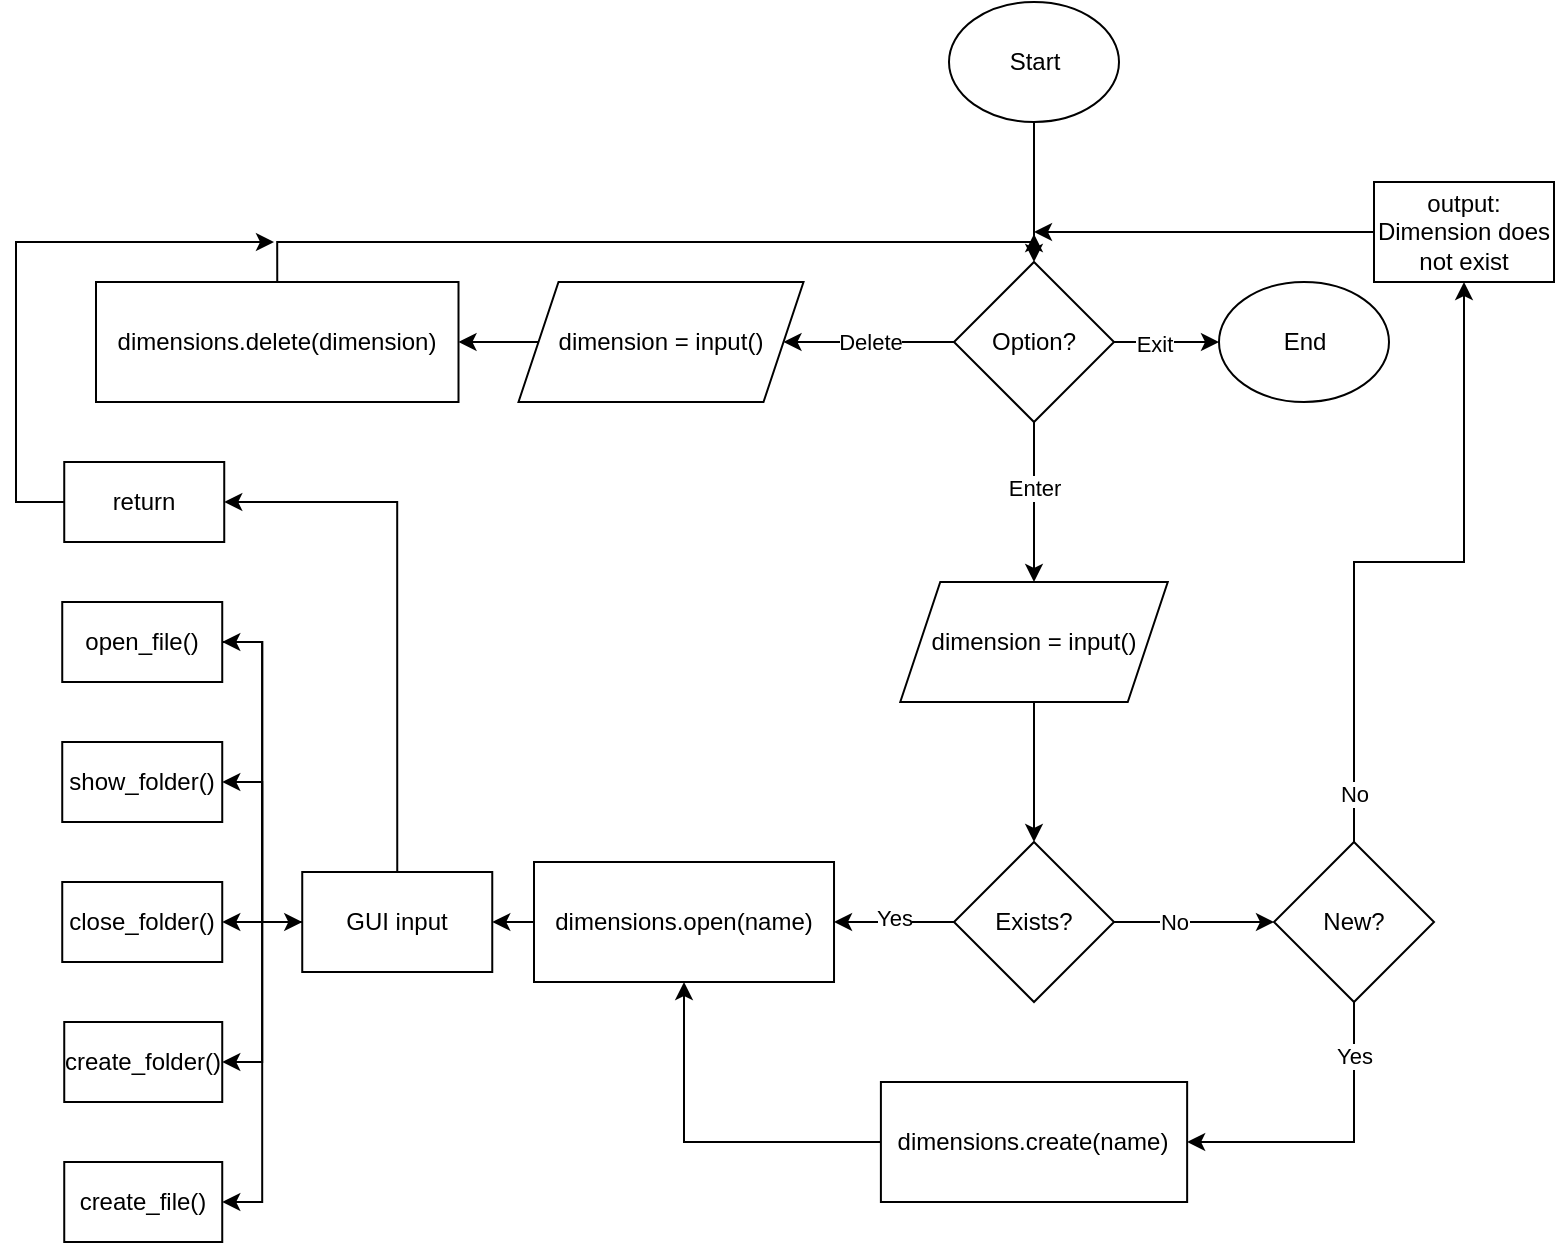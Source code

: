 <mxfile version="26.0.4">
  <diagram name="Page-1" id="RBolWIowSi4NTUFdvkCY">
    <mxGraphModel dx="824" dy="1127" grid="1" gridSize="10" guides="1" tooltips="1" connect="1" arrows="1" fold="1" page="0" pageScale="1" pageWidth="850" pageHeight="1100" math="0" shadow="0">
      <root>
        <mxCell id="0" />
        <mxCell id="1" parent="0" />
        <mxCell id="b3yPLvnxk9zS5zxye2hK-3" value="" style="edgeStyle=orthogonalEdgeStyle;rounded=0;orthogonalLoop=1;jettySize=auto;html=1;" edge="1" parent="1" source="b3yPLvnxk9zS5zxye2hK-1" target="b3yPLvnxk9zS5zxye2hK-2">
          <mxGeometry relative="1" as="geometry" />
        </mxCell>
        <mxCell id="b3yPLvnxk9zS5zxye2hK-1" value="Start" style="ellipse;whiteSpace=wrap;html=1;" vertex="1" parent="1">
          <mxGeometry x="497.5" y="160" width="85" height="60" as="geometry" />
        </mxCell>
        <mxCell id="b3yPLvnxk9zS5zxye2hK-5" value="" style="edgeStyle=orthogonalEdgeStyle;rounded=0;orthogonalLoop=1;jettySize=auto;html=1;" edge="1" parent="1" source="b3yPLvnxk9zS5zxye2hK-2" target="b3yPLvnxk9zS5zxye2hK-4">
          <mxGeometry relative="1" as="geometry" />
        </mxCell>
        <mxCell id="b3yPLvnxk9zS5zxye2hK-19" value="Exit" style="edgeLabel;html=1;align=center;verticalAlign=middle;resizable=0;points=[];" vertex="1" connectable="0" parent="b3yPLvnxk9zS5zxye2hK-5">
          <mxGeometry x="-0.238" y="-1" relative="1" as="geometry">
            <mxPoint as="offset" />
          </mxGeometry>
        </mxCell>
        <mxCell id="b3yPLvnxk9zS5zxye2hK-7" value="" style="edgeStyle=orthogonalEdgeStyle;rounded=0;orthogonalLoop=1;jettySize=auto;html=1;" edge="1" parent="1" source="b3yPLvnxk9zS5zxye2hK-2" target="b3yPLvnxk9zS5zxye2hK-6">
          <mxGeometry relative="1" as="geometry" />
        </mxCell>
        <mxCell id="b3yPLvnxk9zS5zxye2hK-8" value="Enter" style="edgeLabel;html=1;align=center;verticalAlign=middle;resizable=0;points=[];" vertex="1" connectable="0" parent="b3yPLvnxk9zS5zxye2hK-7">
          <mxGeometry x="-0.179" relative="1" as="geometry">
            <mxPoint as="offset" />
          </mxGeometry>
        </mxCell>
        <mxCell id="b3yPLvnxk9zS5zxye2hK-10" value="" style="edgeStyle=orthogonalEdgeStyle;rounded=0;orthogonalLoop=1;jettySize=auto;html=1;" edge="1" parent="1" source="b3yPLvnxk9zS5zxye2hK-2" target="b3yPLvnxk9zS5zxye2hK-9">
          <mxGeometry relative="1" as="geometry" />
        </mxCell>
        <mxCell id="b3yPLvnxk9zS5zxye2hK-17" value="Delete" style="edgeLabel;html=1;align=center;verticalAlign=middle;resizable=0;points=[];" vertex="1" connectable="0" parent="b3yPLvnxk9zS5zxye2hK-10">
          <mxGeometry x="-0.009" y="1" relative="1" as="geometry">
            <mxPoint y="-1" as="offset" />
          </mxGeometry>
        </mxCell>
        <mxCell id="b3yPLvnxk9zS5zxye2hK-2" value="Option?" style="rhombus;whiteSpace=wrap;html=1;" vertex="1" parent="1">
          <mxGeometry x="500" y="290" width="80" height="80" as="geometry" />
        </mxCell>
        <mxCell id="b3yPLvnxk9zS5zxye2hK-4" value="End" style="ellipse;whiteSpace=wrap;html=1;" vertex="1" parent="1">
          <mxGeometry x="632.5" y="300" width="85" height="60" as="geometry" />
        </mxCell>
        <mxCell id="b3yPLvnxk9zS5zxye2hK-16" value="" style="edgeStyle=orthogonalEdgeStyle;rounded=0;orthogonalLoop=1;jettySize=auto;html=1;" edge="1" parent="1" source="b3yPLvnxk9zS5zxye2hK-6" target="b3yPLvnxk9zS5zxye2hK-15">
          <mxGeometry relative="1" as="geometry" />
        </mxCell>
        <mxCell id="b3yPLvnxk9zS5zxye2hK-6" value="dimension = input()" style="shape=parallelogram;perimeter=parallelogramPerimeter;whiteSpace=wrap;html=1;fixedSize=1;" vertex="1" parent="1">
          <mxGeometry x="473.13" y="450" width="133.75" height="60" as="geometry" />
        </mxCell>
        <mxCell id="b3yPLvnxk9zS5zxye2hK-12" value="" style="edgeStyle=orthogonalEdgeStyle;rounded=0;orthogonalLoop=1;jettySize=auto;html=1;" edge="1" parent="1" source="b3yPLvnxk9zS5zxye2hK-9" target="b3yPLvnxk9zS5zxye2hK-11">
          <mxGeometry relative="1" as="geometry" />
        </mxCell>
        <mxCell id="b3yPLvnxk9zS5zxye2hK-9" value="dimension = input()" style="shape=parallelogram;perimeter=parallelogramPerimeter;whiteSpace=wrap;html=1;fixedSize=1;" vertex="1" parent="1">
          <mxGeometry x="282.25" y="300" width="142.5" height="60" as="geometry" />
        </mxCell>
        <mxCell id="b3yPLvnxk9zS5zxye2hK-14" style="edgeStyle=orthogonalEdgeStyle;rounded=0;orthogonalLoop=1;jettySize=auto;html=1;exitX=0.5;exitY=0;exitDx=0;exitDy=0;" edge="1" parent="1" source="b3yPLvnxk9zS5zxye2hK-11">
          <mxGeometry relative="1" as="geometry">
            <mxPoint x="540" y="276" as="targetPoint" />
            <Array as="points">
              <mxPoint x="162" y="280" />
              <mxPoint x="540" y="280" />
            </Array>
          </mxGeometry>
        </mxCell>
        <mxCell id="b3yPLvnxk9zS5zxye2hK-11" value="dimensions.delete(dimension)" style="whiteSpace=wrap;html=1;" vertex="1" parent="1">
          <mxGeometry x="71" y="300" width="181.25" height="60" as="geometry" />
        </mxCell>
        <mxCell id="b3yPLvnxk9zS5zxye2hK-21" value="" style="edgeStyle=orthogonalEdgeStyle;rounded=0;orthogonalLoop=1;jettySize=auto;html=1;" edge="1" parent="1" source="b3yPLvnxk9zS5zxye2hK-15" target="b3yPLvnxk9zS5zxye2hK-20">
          <mxGeometry relative="1" as="geometry" />
        </mxCell>
        <mxCell id="b3yPLvnxk9zS5zxye2hK-22" value="No" style="edgeLabel;html=1;align=center;verticalAlign=middle;resizable=0;points=[];" vertex="1" connectable="0" parent="b3yPLvnxk9zS5zxye2hK-21">
          <mxGeometry x="0.05" y="-2" relative="1" as="geometry">
            <mxPoint x="-12" y="-2" as="offset" />
          </mxGeometry>
        </mxCell>
        <mxCell id="b3yPLvnxk9zS5zxye2hK-24" value="" style="edgeStyle=orthogonalEdgeStyle;rounded=0;orthogonalLoop=1;jettySize=auto;html=1;" edge="1" parent="1" source="b3yPLvnxk9zS5zxye2hK-15" target="b3yPLvnxk9zS5zxye2hK-23">
          <mxGeometry relative="1" as="geometry" />
        </mxCell>
        <mxCell id="b3yPLvnxk9zS5zxye2hK-25" value="Yes" style="edgeLabel;html=1;align=center;verticalAlign=middle;resizable=0;points=[];" vertex="1" connectable="0" parent="b3yPLvnxk9zS5zxye2hK-24">
          <mxGeometry x="0.0" y="-2" relative="1" as="geometry">
            <mxPoint as="offset" />
          </mxGeometry>
        </mxCell>
        <mxCell id="b3yPLvnxk9zS5zxye2hK-15" value="Exists?" style="rhombus;whiteSpace=wrap;html=1;" vertex="1" parent="1">
          <mxGeometry x="500.005" y="580" width="80" height="80" as="geometry" />
        </mxCell>
        <mxCell id="b3yPLvnxk9zS5zxye2hK-27" value="" style="edgeStyle=orthogonalEdgeStyle;rounded=0;orthogonalLoop=1;jettySize=auto;html=1;" edge="1" parent="1" source="b3yPLvnxk9zS5zxye2hK-20" target="b3yPLvnxk9zS5zxye2hK-26">
          <mxGeometry relative="1" as="geometry" />
        </mxCell>
        <mxCell id="b3yPLvnxk9zS5zxye2hK-29" value="No" style="edgeLabel;html=1;align=center;verticalAlign=middle;resizable=0;points=[];" vertex="1" connectable="0" parent="b3yPLvnxk9zS5zxye2hK-27">
          <mxGeometry x="-0.858" relative="1" as="geometry">
            <mxPoint as="offset" />
          </mxGeometry>
        </mxCell>
        <mxCell id="b3yPLvnxk9zS5zxye2hK-32" style="edgeStyle=orthogonalEdgeStyle;rounded=0;orthogonalLoop=1;jettySize=auto;html=1;exitX=0.5;exitY=1;exitDx=0;exitDy=0;entryX=1;entryY=0.5;entryDx=0;entryDy=0;" edge="1" parent="1" source="b3yPLvnxk9zS5zxye2hK-20" target="b3yPLvnxk9zS5zxye2hK-30">
          <mxGeometry relative="1" as="geometry" />
        </mxCell>
        <mxCell id="b3yPLvnxk9zS5zxye2hK-34" value="Yes" style="edgeLabel;html=1;align=center;verticalAlign=middle;resizable=0;points=[];" vertex="1" connectable="0" parent="b3yPLvnxk9zS5zxye2hK-32">
          <mxGeometry x="-0.648" relative="1" as="geometry">
            <mxPoint as="offset" />
          </mxGeometry>
        </mxCell>
        <mxCell id="b3yPLvnxk9zS5zxye2hK-20" value="New?" style="rhombus;whiteSpace=wrap;html=1;" vertex="1" parent="1">
          <mxGeometry x="660.005" y="580" width="80" height="80" as="geometry" />
        </mxCell>
        <mxCell id="b3yPLvnxk9zS5zxye2hK-36" value="" style="edgeStyle=orthogonalEdgeStyle;rounded=0;orthogonalLoop=1;jettySize=auto;html=1;" edge="1" parent="1" source="b3yPLvnxk9zS5zxye2hK-23" target="b3yPLvnxk9zS5zxye2hK-35">
          <mxGeometry relative="1" as="geometry" />
        </mxCell>
        <mxCell id="b3yPLvnxk9zS5zxye2hK-23" value="dimensions.open(name)" style="whiteSpace=wrap;html=1;" vertex="1" parent="1">
          <mxGeometry x="290" y="590" width="150.01" height="60" as="geometry" />
        </mxCell>
        <mxCell id="b3yPLvnxk9zS5zxye2hK-28" style="edgeStyle=orthogonalEdgeStyle;rounded=0;orthogonalLoop=1;jettySize=auto;html=1;" edge="1" parent="1" source="b3yPLvnxk9zS5zxye2hK-26">
          <mxGeometry relative="1" as="geometry">
            <mxPoint x="540" y="275" as="targetPoint" />
          </mxGeometry>
        </mxCell>
        <mxCell id="b3yPLvnxk9zS5zxye2hK-26" value="output: Dimension does not exist" style="whiteSpace=wrap;html=1;" vertex="1" parent="1">
          <mxGeometry x="710" y="250" width="90" height="50" as="geometry" />
        </mxCell>
        <mxCell id="b3yPLvnxk9zS5zxye2hK-33" style="edgeStyle=orthogonalEdgeStyle;rounded=0;orthogonalLoop=1;jettySize=auto;html=1;exitX=0;exitY=0.5;exitDx=0;exitDy=0;entryX=0.5;entryY=1;entryDx=0;entryDy=0;" edge="1" parent="1" source="b3yPLvnxk9zS5zxye2hK-30" target="b3yPLvnxk9zS5zxye2hK-23">
          <mxGeometry relative="1" as="geometry" />
        </mxCell>
        <mxCell id="b3yPLvnxk9zS5zxye2hK-30" value="dimensions.create(name)" style="whiteSpace=wrap;html=1;" vertex="1" parent="1">
          <mxGeometry x="463.45" y="700" width="153.12" height="60" as="geometry" />
        </mxCell>
        <mxCell id="b3yPLvnxk9zS5zxye2hK-44" style="edgeStyle=orthogonalEdgeStyle;rounded=0;orthogonalLoop=1;jettySize=auto;html=1;exitX=0;exitY=0.5;exitDx=0;exitDy=0;entryX=1;entryY=0.5;entryDx=0;entryDy=0;" edge="1" parent="1" source="b3yPLvnxk9zS5zxye2hK-35" target="b3yPLvnxk9zS5zxye2hK-39">
          <mxGeometry relative="1" as="geometry" />
        </mxCell>
        <mxCell id="b3yPLvnxk9zS5zxye2hK-45" style="edgeStyle=orthogonalEdgeStyle;rounded=0;orthogonalLoop=1;jettySize=auto;html=1;exitX=0;exitY=0.5;exitDx=0;exitDy=0;entryX=1;entryY=0.5;entryDx=0;entryDy=0;" edge="1" parent="1" source="b3yPLvnxk9zS5zxye2hK-35" target="b3yPLvnxk9zS5zxye2hK-38">
          <mxGeometry relative="1" as="geometry" />
        </mxCell>
        <mxCell id="b3yPLvnxk9zS5zxye2hK-46" style="edgeStyle=orthogonalEdgeStyle;rounded=0;orthogonalLoop=1;jettySize=auto;html=1;exitX=0;exitY=0.5;exitDx=0;exitDy=0;entryX=1;entryY=0.5;entryDx=0;entryDy=0;" edge="1" parent="1" source="b3yPLvnxk9zS5zxye2hK-35" target="b3yPLvnxk9zS5zxye2hK-40">
          <mxGeometry relative="1" as="geometry" />
        </mxCell>
        <mxCell id="b3yPLvnxk9zS5zxye2hK-47" style="edgeStyle=orthogonalEdgeStyle;rounded=0;orthogonalLoop=1;jettySize=auto;html=1;exitX=0;exitY=0.5;exitDx=0;exitDy=0;entryX=1;entryY=0.5;entryDx=0;entryDy=0;" edge="1" parent="1" source="b3yPLvnxk9zS5zxye2hK-35" target="b3yPLvnxk9zS5zxye2hK-41">
          <mxGeometry relative="1" as="geometry" />
        </mxCell>
        <mxCell id="b3yPLvnxk9zS5zxye2hK-48" style="edgeStyle=orthogonalEdgeStyle;rounded=0;orthogonalLoop=1;jettySize=auto;html=1;exitX=0;exitY=0.5;exitDx=0;exitDy=0;entryX=1;entryY=0.5;entryDx=0;entryDy=0;" edge="1" parent="1" source="b3yPLvnxk9zS5zxye2hK-35" target="b3yPLvnxk9zS5zxye2hK-37">
          <mxGeometry relative="1" as="geometry" />
        </mxCell>
        <mxCell id="b3yPLvnxk9zS5zxye2hK-51" style="edgeStyle=orthogonalEdgeStyle;rounded=0;orthogonalLoop=1;jettySize=auto;html=1;exitX=0.5;exitY=0;exitDx=0;exitDy=0;entryX=1;entryY=0.5;entryDx=0;entryDy=0;" edge="1" parent="1" source="b3yPLvnxk9zS5zxye2hK-35" target="b3yPLvnxk9zS5zxye2hK-42">
          <mxGeometry relative="1" as="geometry" />
        </mxCell>
        <mxCell id="b3yPLvnxk9zS5zxye2hK-35" value="GUI input" style="whiteSpace=wrap;html=1;" vertex="1" parent="1">
          <mxGeometry x="174.12" y="595" width="95.01" height="50" as="geometry" />
        </mxCell>
        <mxCell id="b3yPLvnxk9zS5zxye2hK-50" style="edgeStyle=orthogonalEdgeStyle;rounded=0;orthogonalLoop=1;jettySize=auto;html=1;exitX=1;exitY=0.5;exitDx=0;exitDy=0;entryX=0;entryY=0.5;entryDx=0;entryDy=0;" edge="1" parent="1" source="b3yPLvnxk9zS5zxye2hK-37" target="b3yPLvnxk9zS5zxye2hK-35">
          <mxGeometry relative="1" as="geometry" />
        </mxCell>
        <mxCell id="b3yPLvnxk9zS5zxye2hK-37" value="open_file()" style="rounded=0;whiteSpace=wrap;html=1;" vertex="1" parent="1">
          <mxGeometry x="54.12" y="460" width="80" height="40" as="geometry" />
        </mxCell>
        <mxCell id="b3yPLvnxk9zS5zxye2hK-38" value="show_folder()" style="rounded=0;whiteSpace=wrap;html=1;" vertex="1" parent="1">
          <mxGeometry x="54.12" y="530" width="80" height="40" as="geometry" />
        </mxCell>
        <mxCell id="b3yPLvnxk9zS5zxye2hK-39" value="close_folder()" style="rounded=0;whiteSpace=wrap;html=1;" vertex="1" parent="1">
          <mxGeometry x="54.12" y="600" width="80" height="40" as="geometry" />
        </mxCell>
        <mxCell id="b3yPLvnxk9zS5zxye2hK-40" value="create_folder()" style="rounded=0;whiteSpace=wrap;html=1;" vertex="1" parent="1">
          <mxGeometry x="55.12" y="670" width="79" height="40" as="geometry" />
        </mxCell>
        <mxCell id="b3yPLvnxk9zS5zxye2hK-41" value="create_file()" style="rounded=0;whiteSpace=wrap;html=1;" vertex="1" parent="1">
          <mxGeometry x="55.12" y="740" width="79" height="40" as="geometry" />
        </mxCell>
        <mxCell id="b3yPLvnxk9zS5zxye2hK-52" style="edgeStyle=orthogonalEdgeStyle;rounded=0;orthogonalLoop=1;jettySize=auto;html=1;exitX=0;exitY=0.5;exitDx=0;exitDy=0;" edge="1" parent="1" source="b3yPLvnxk9zS5zxye2hK-42">
          <mxGeometry relative="1" as="geometry">
            <mxPoint x="160" y="280" as="targetPoint" />
            <Array as="points">
              <mxPoint x="31" y="410" />
            </Array>
          </mxGeometry>
        </mxCell>
        <mxCell id="b3yPLvnxk9zS5zxye2hK-42" value="return" style="rounded=0;whiteSpace=wrap;html=1;" vertex="1" parent="1">
          <mxGeometry x="55.12" y="390" width="80" height="40" as="geometry" />
        </mxCell>
      </root>
    </mxGraphModel>
  </diagram>
</mxfile>
